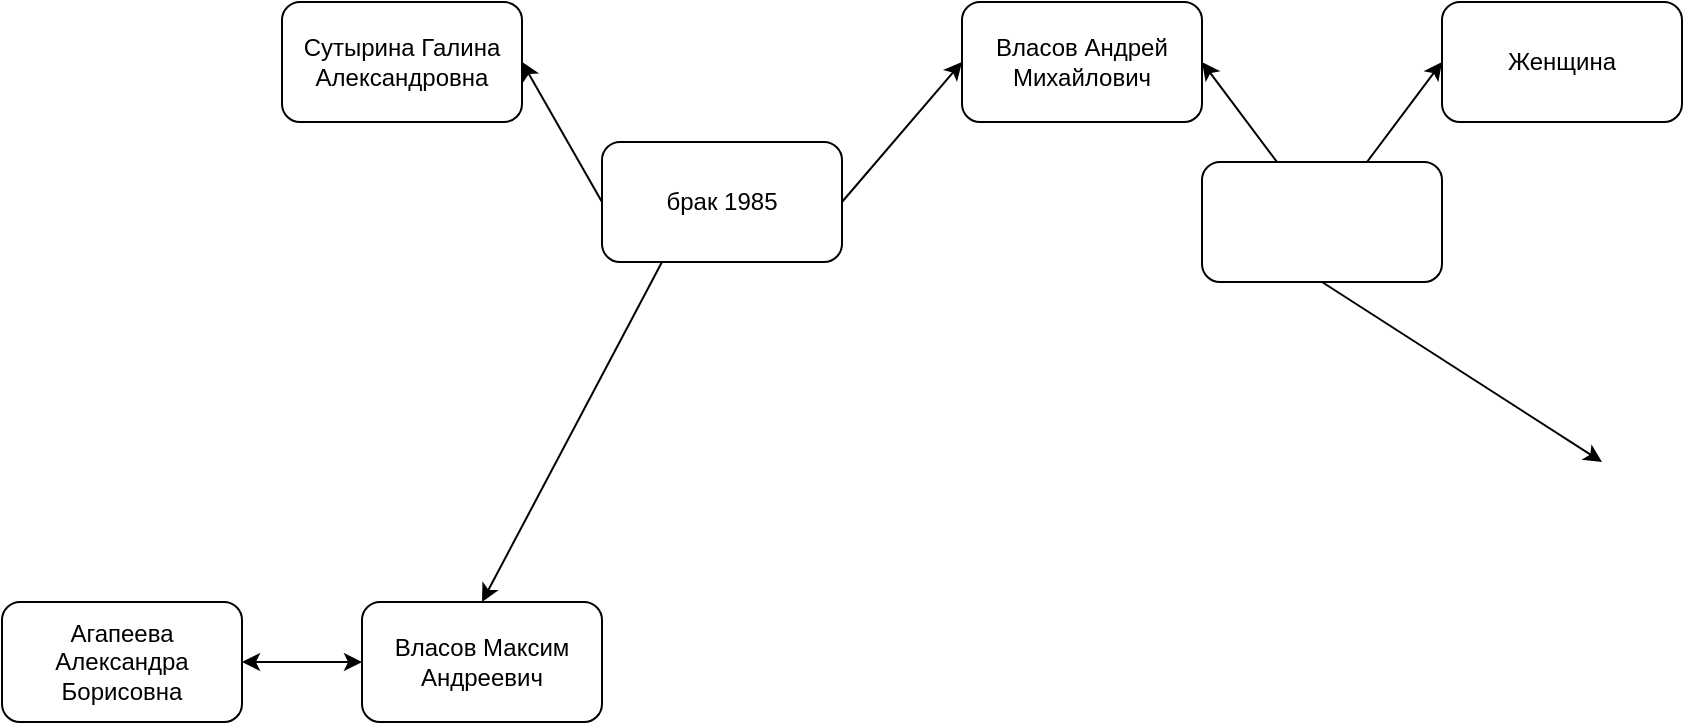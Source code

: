 <mxfile version="15.2.7" type="github">
  <diagram id="Ueer9ZA-vzcuylcmyDbZ" name="Page-1">
    <mxGraphModel dx="1483" dy="827" grid="1" gridSize="10" guides="1" tooltips="1" connect="1" arrows="1" fold="1" page="1" pageScale="1" pageWidth="3300" pageHeight="4681" math="0" shadow="0">
      <root>
        <mxCell id="0" />
        <mxCell id="1" parent="0" />
        <mxCell id="iOTU2CLurn8t4D7s9m_m-1" value="Власов Максим Андреевич" style="rounded=1;whiteSpace=wrap;html=1;" vertex="1" parent="1">
          <mxGeometry x="400" y="420" width="120" height="60" as="geometry" />
        </mxCell>
        <mxCell id="iOTU2CLurn8t4D7s9m_m-2" value="Агапеева Александра Борисовна" style="rounded=1;whiteSpace=wrap;html=1;" vertex="1" parent="1">
          <mxGeometry x="220" y="420" width="120" height="60" as="geometry" />
        </mxCell>
        <mxCell id="iOTU2CLurn8t4D7s9m_m-4" value="" style="endArrow=classic;startArrow=classic;html=1;exitX=1;exitY=0.5;exitDx=0;exitDy=0;" edge="1" parent="1" source="iOTU2CLurn8t4D7s9m_m-2" target="iOTU2CLurn8t4D7s9m_m-1">
          <mxGeometry width="50" height="50" relative="1" as="geometry">
            <mxPoint x="350" y="500" as="sourcePoint" />
            <mxPoint x="400" y="450" as="targetPoint" />
          </mxGeometry>
        </mxCell>
        <mxCell id="iOTU2CLurn8t4D7s9m_m-5" value="Сутырина Галина Александровна" style="rounded=1;whiteSpace=wrap;html=1;" vertex="1" parent="1">
          <mxGeometry x="360" y="120" width="120" height="60" as="geometry" />
        </mxCell>
        <mxCell id="iOTU2CLurn8t4D7s9m_m-6" value="Власов Андрей Михайлович" style="rounded=1;whiteSpace=wrap;html=1;" vertex="1" parent="1">
          <mxGeometry x="700" y="120" width="120" height="60" as="geometry" />
        </mxCell>
        <mxCell id="iOTU2CLurn8t4D7s9m_m-8" value="" style="endArrow=classic;html=1;entryX=0.5;entryY=0;entryDx=0;entryDy=0;exitX=0.25;exitY=1;exitDx=0;exitDy=0;" edge="1" parent="1" source="iOTU2CLurn8t4D7s9m_m-11" target="iOTU2CLurn8t4D7s9m_m-1">
          <mxGeometry width="50" height="50" relative="1" as="geometry">
            <mxPoint x="570" y="290" as="sourcePoint" />
            <mxPoint x="560" y="350" as="targetPoint" />
          </mxGeometry>
        </mxCell>
        <mxCell id="iOTU2CLurn8t4D7s9m_m-9" value="" style="endArrow=classic;startArrow=none;html=1;entryX=0;entryY=0.5;entryDx=0;entryDy=0;exitX=1;exitY=0.5;exitDx=0;exitDy=0;" edge="1" parent="1" source="iOTU2CLurn8t4D7s9m_m-11" target="iOTU2CLurn8t4D7s9m_m-6">
          <mxGeometry width="50" height="50" relative="1" as="geometry">
            <mxPoint x="510" y="400" as="sourcePoint" />
            <mxPoint x="560" y="350" as="targetPoint" />
            <Array as="points" />
          </mxGeometry>
        </mxCell>
        <mxCell id="iOTU2CLurn8t4D7s9m_m-13" value="Женщина" style="rounded=1;whiteSpace=wrap;html=1;" vertex="1" parent="1">
          <mxGeometry x="940" y="120" width="120" height="60" as="geometry" />
        </mxCell>
        <mxCell id="iOTU2CLurn8t4D7s9m_m-14" value="" style="endArrow=classic;startArrow=classic;html=1;entryX=0;entryY=0.5;entryDx=0;entryDy=0;exitX=1;exitY=0.5;exitDx=0;exitDy=0;" edge="1" parent="1" source="iOTU2CLurn8t4D7s9m_m-6" target="iOTU2CLurn8t4D7s9m_m-13">
          <mxGeometry width="50" height="50" relative="1" as="geometry">
            <mxPoint x="860" y="170" as="sourcePoint" />
            <mxPoint x="910" y="120" as="targetPoint" />
            <Array as="points">
              <mxPoint x="880" y="230" />
            </Array>
          </mxGeometry>
        </mxCell>
        <mxCell id="iOTU2CLurn8t4D7s9m_m-15" value="" style="rounded=1;whiteSpace=wrap;html=1;" vertex="1" parent="1">
          <mxGeometry x="820" y="200" width="120" height="60" as="geometry" />
        </mxCell>
        <mxCell id="iOTU2CLurn8t4D7s9m_m-16" value="" style="endArrow=classic;html=1;exitX=0.5;exitY=1;exitDx=0;exitDy=0;" edge="1" parent="1" source="iOTU2CLurn8t4D7s9m_m-15">
          <mxGeometry width="50" height="50" relative="1" as="geometry">
            <mxPoint x="570" y="480" as="sourcePoint" />
            <mxPoint x="1020" y="350" as="targetPoint" />
          </mxGeometry>
        </mxCell>
        <mxCell id="iOTU2CLurn8t4D7s9m_m-11" value="брак 1985" style="rounded=1;whiteSpace=wrap;html=1;" vertex="1" parent="1">
          <mxGeometry x="520" y="190" width="120" height="60" as="geometry" />
        </mxCell>
        <mxCell id="iOTU2CLurn8t4D7s9m_m-17" value="" style="endArrow=none;startArrow=classic;html=1;entryX=0;entryY=0.5;entryDx=0;entryDy=0;exitX=1;exitY=0.5;exitDx=0;exitDy=0;" edge="1" parent="1" source="iOTU2CLurn8t4D7s9m_m-5" target="iOTU2CLurn8t4D7s9m_m-11">
          <mxGeometry width="50" height="50" relative="1" as="geometry">
            <mxPoint x="480" y="150" as="sourcePoint" />
            <mxPoint x="700" y="150" as="targetPoint" />
            <Array as="points" />
          </mxGeometry>
        </mxCell>
      </root>
    </mxGraphModel>
  </diagram>
</mxfile>

